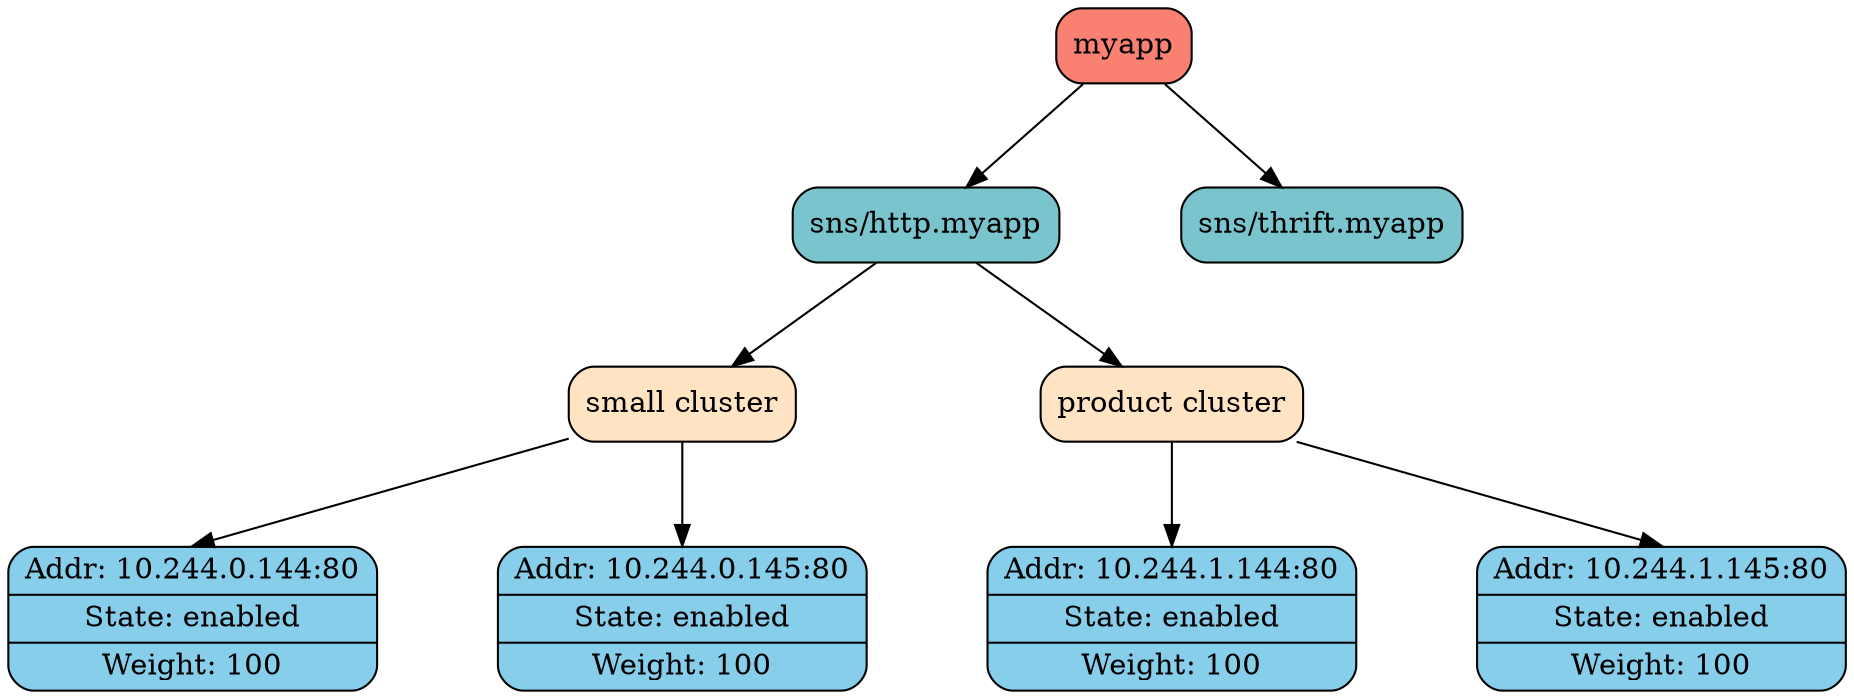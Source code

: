 digraph G {
	ranksep=0.7
	nodesep=0.8
	splines=line
	node [style="rounded,filled"]

	myapp[shape="rectangle" fillcolor="salmon" label="myapp"]
	http_myapp[shape="rectangle" fillcolor="cadetblue3" label="sns/http.myapp"]
	thrift_myapp[shape="rectangle" fillcolor="cadetblue3" label="sns/thrift.myapp"]
	small_http_myapp[shape="rectangle" fillcolor="bisque" label="small cluster"]
	product_http_myapp[shape="rectangle" fillcolor="bisque" label="product cluster"]
	small_http_myapp_endpoint1[shape="Mrecord" fillcolor="skyblue" label="{Addr: 10.244.0.144:80|State: enabled|Weight: 100}"]
	small_http_myapp_endpoint2[shape="Mrecord" fillcolor="skyblue" label="{Addr: 10.244.0.145:80|State: enabled|Weight: 100}"]
	product_http_myapp_endpoint1[shape="Mrecord" fillcolor="skyblue" label="{Addr: 10.244.1.144:80|State: enabled|Weight: 100}"]
	product_http_myapp_endpoint2[shape="Mrecord" fillcolor="skyblue" label="{Addr: 10.244.1.145:80|State: enabled|Weight: 100}"]

	myapp -> {http_myapp, thrift_myapp}
	http_myapp->{small_http_myapp, product_http_myapp}
	small_http_myapp->small_http_myapp_endpoint1:n
	small_http_myapp->small_http_myapp_endpoint2:n
	product_http_myapp->product_http_myapp_endpoint1:n
	product_http_myapp->product_http_myapp_endpoint2:n
}
